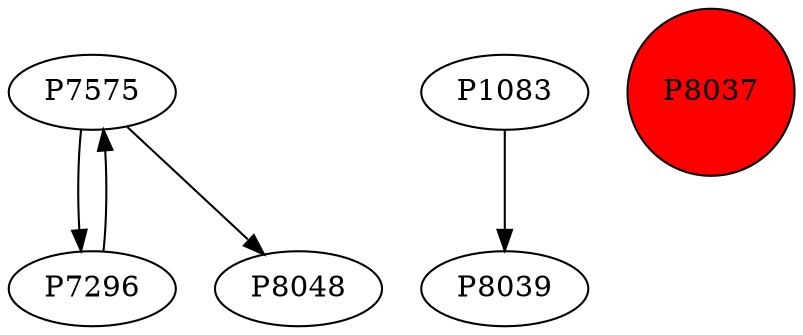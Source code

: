 digraph {
	P7575 -> P7296
	P7575 -> P8048
	P1083 -> P8039
	P7296 -> P7575
	P8037 [shape=circle]
	P8037 [style=filled]
	P8037 [fillcolor=red]
}